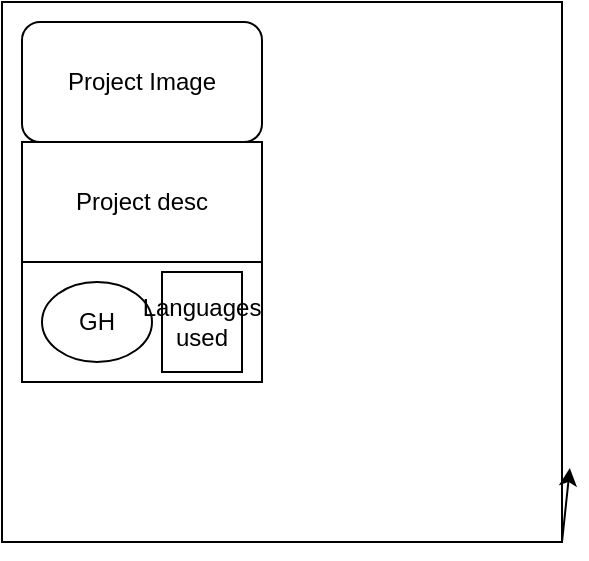 <mxfile>
    <diagram id="kgxfiooVcBWXgskr29rT" name="Page-1">
        <mxGraphModel dx="330" dy="354" grid="1" gridSize="10" guides="1" tooltips="1" connect="1" arrows="1" fold="1" page="1" pageScale="1" pageWidth="850" pageHeight="1100" math="1" shadow="0">
            <root>
                <mxCell id="0"/>
                <mxCell id="1" parent="0"/>
                <mxCell id="4" value="" style="rounded=0;whiteSpace=wrap;html=1;" vertex="1" parent="1">
                    <mxGeometry x="140" y="150" width="280" height="270" as="geometry"/>
                </mxCell>
                <mxCell id="2" value="Project Image" style="rounded=1;whiteSpace=wrap;html=1;" vertex="1" parent="1">
                    <mxGeometry x="150" y="160" width="120" height="60" as="geometry"/>
                </mxCell>
                <mxCell id="3" value="Project desc" style="rounded=0;whiteSpace=wrap;html=1;" vertex="1" parent="1">
                    <mxGeometry x="150" y="220" width="120" height="60" as="geometry"/>
                </mxCell>
                <mxCell id="5" value="" style="rounded=0;whiteSpace=wrap;html=1;" vertex="1" parent="1">
                    <mxGeometry x="150" y="280" width="120" height="60" as="geometry"/>
                </mxCell>
                <mxCell id="6" value="GH" style="ellipse;whiteSpace=wrap;html=1;" vertex="1" parent="1">
                    <mxGeometry x="160" y="290" width="55" height="40" as="geometry"/>
                </mxCell>
                <mxCell id="7" value="Languages used" style="rounded=0;whiteSpace=wrap;html=1;" vertex="1" parent="1">
                    <mxGeometry x="220" y="285" width="40" height="50" as="geometry"/>
                </mxCell>
                <mxCell id="8" style="edgeStyle=none;html=1;exitX=1;exitY=1;exitDx=0;exitDy=0;entryX=1.014;entryY=0.863;entryDx=0;entryDy=0;entryPerimeter=0;" edge="1" parent="1" source="4" target="4">
                    <mxGeometry relative="1" as="geometry"/>
                </mxCell>
            </root>
        </mxGraphModel>
    </diagram>
</mxfile>